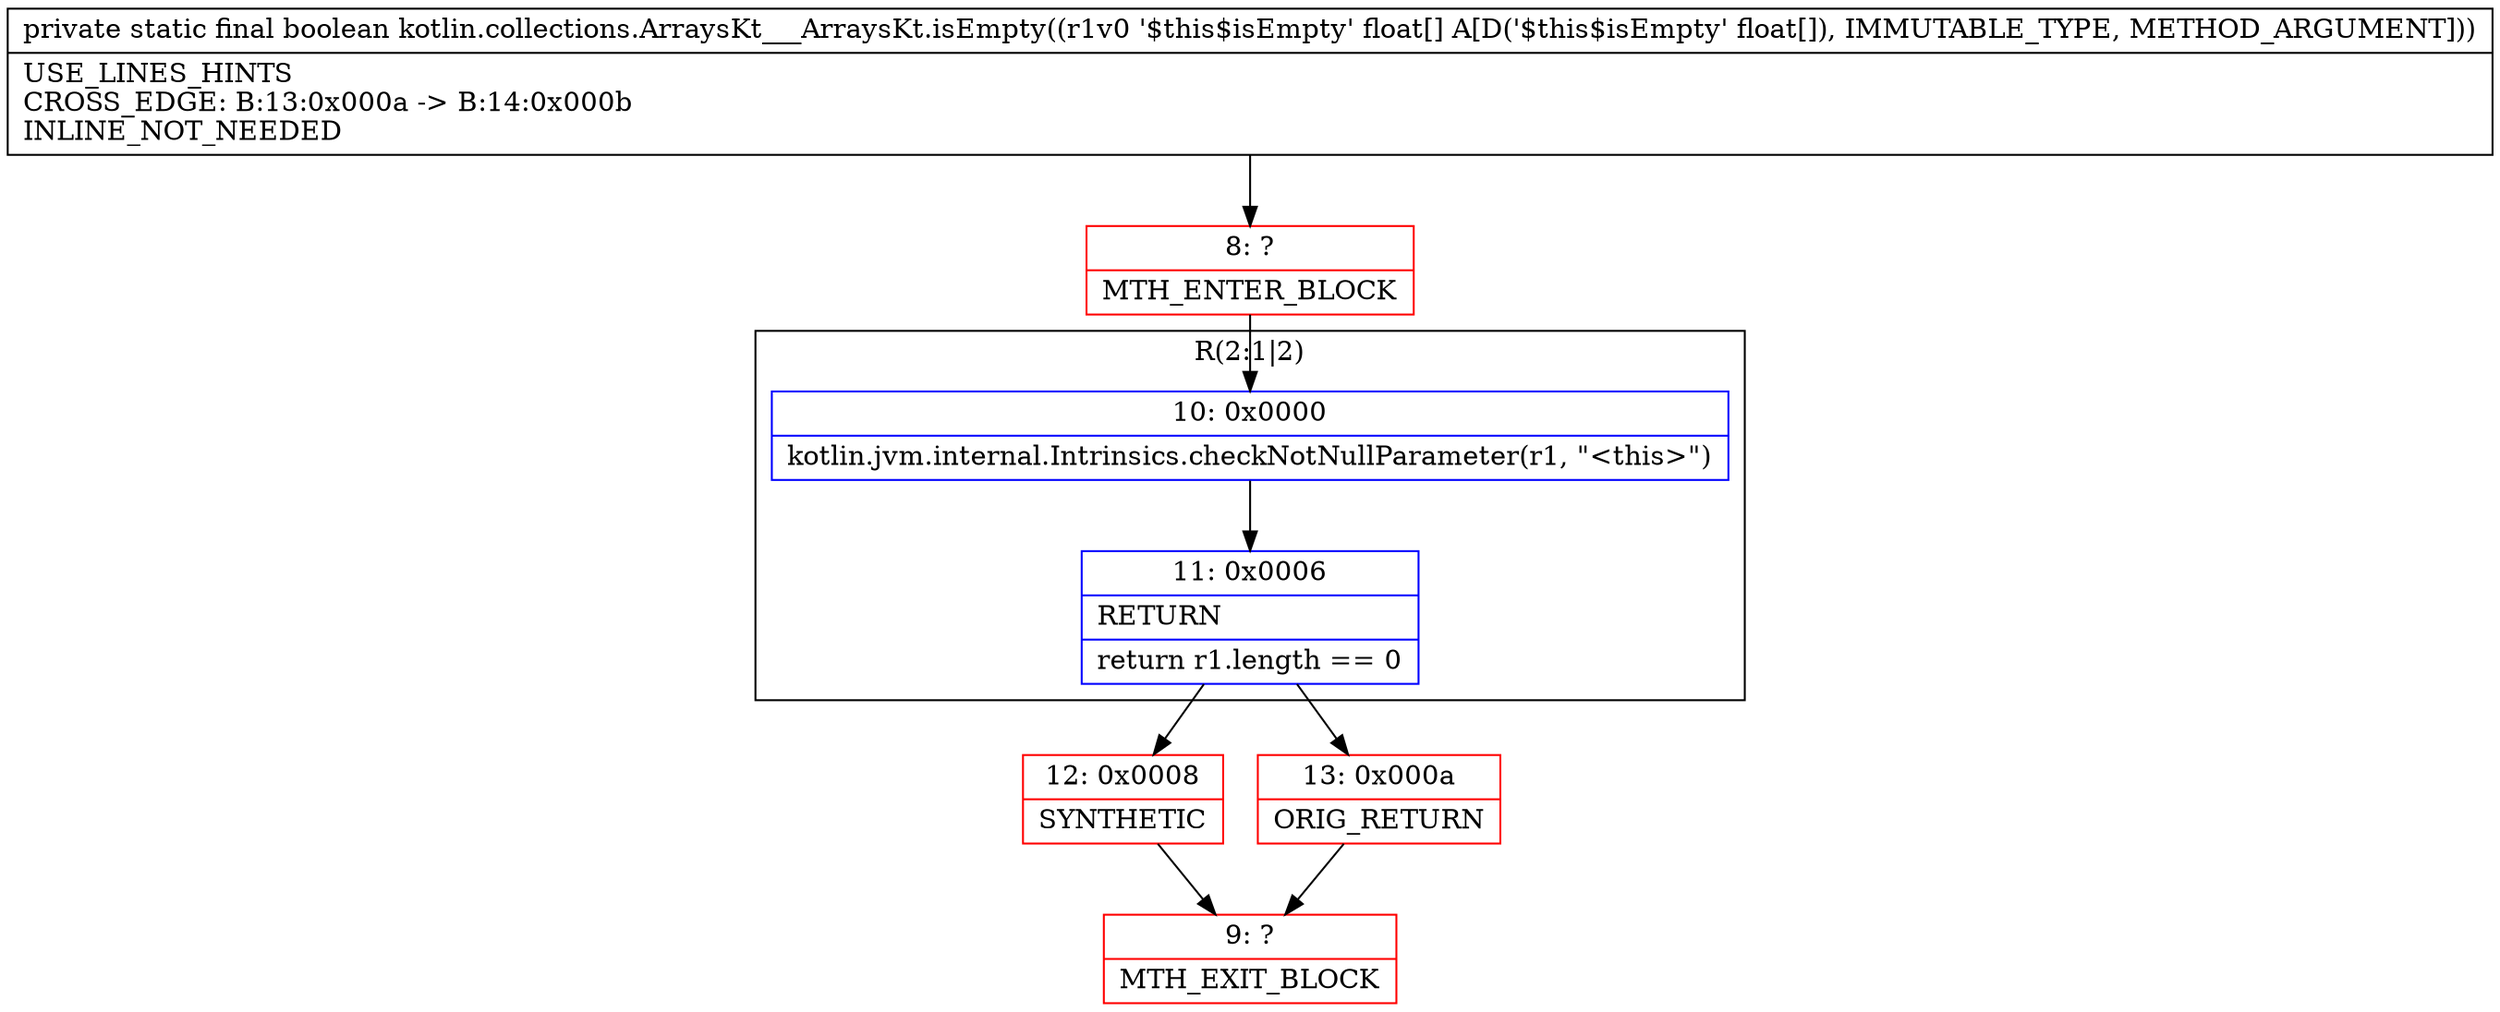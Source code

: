 digraph "CFG forkotlin.collections.ArraysKt___ArraysKt.isEmpty([F)Z" {
subgraph cluster_Region_1006404718 {
label = "R(2:1|2)";
node [shape=record,color=blue];
Node_10 [shape=record,label="{10\:\ 0x0000|kotlin.jvm.internal.Intrinsics.checkNotNullParameter(r1, \"\<this\>\")\l}"];
Node_11 [shape=record,label="{11\:\ 0x0006|RETURN\l|return r1.length == 0\l}"];
}
Node_8 [shape=record,color=red,label="{8\:\ ?|MTH_ENTER_BLOCK\l}"];
Node_12 [shape=record,color=red,label="{12\:\ 0x0008|SYNTHETIC\l}"];
Node_9 [shape=record,color=red,label="{9\:\ ?|MTH_EXIT_BLOCK\l}"];
Node_13 [shape=record,color=red,label="{13\:\ 0x000a|ORIG_RETURN\l}"];
MethodNode[shape=record,label="{private static final boolean kotlin.collections.ArraysKt___ArraysKt.isEmpty((r1v0 '$this$isEmpty' float[] A[D('$this$isEmpty' float[]), IMMUTABLE_TYPE, METHOD_ARGUMENT]))  | USE_LINES_HINTS\lCROSS_EDGE: B:13:0x000a \-\> B:14:0x000b\lINLINE_NOT_NEEDED\l}"];
MethodNode -> Node_8;Node_10 -> Node_11;
Node_11 -> Node_12;
Node_11 -> Node_13;
Node_8 -> Node_10;
Node_12 -> Node_9;
Node_13 -> Node_9;
}

